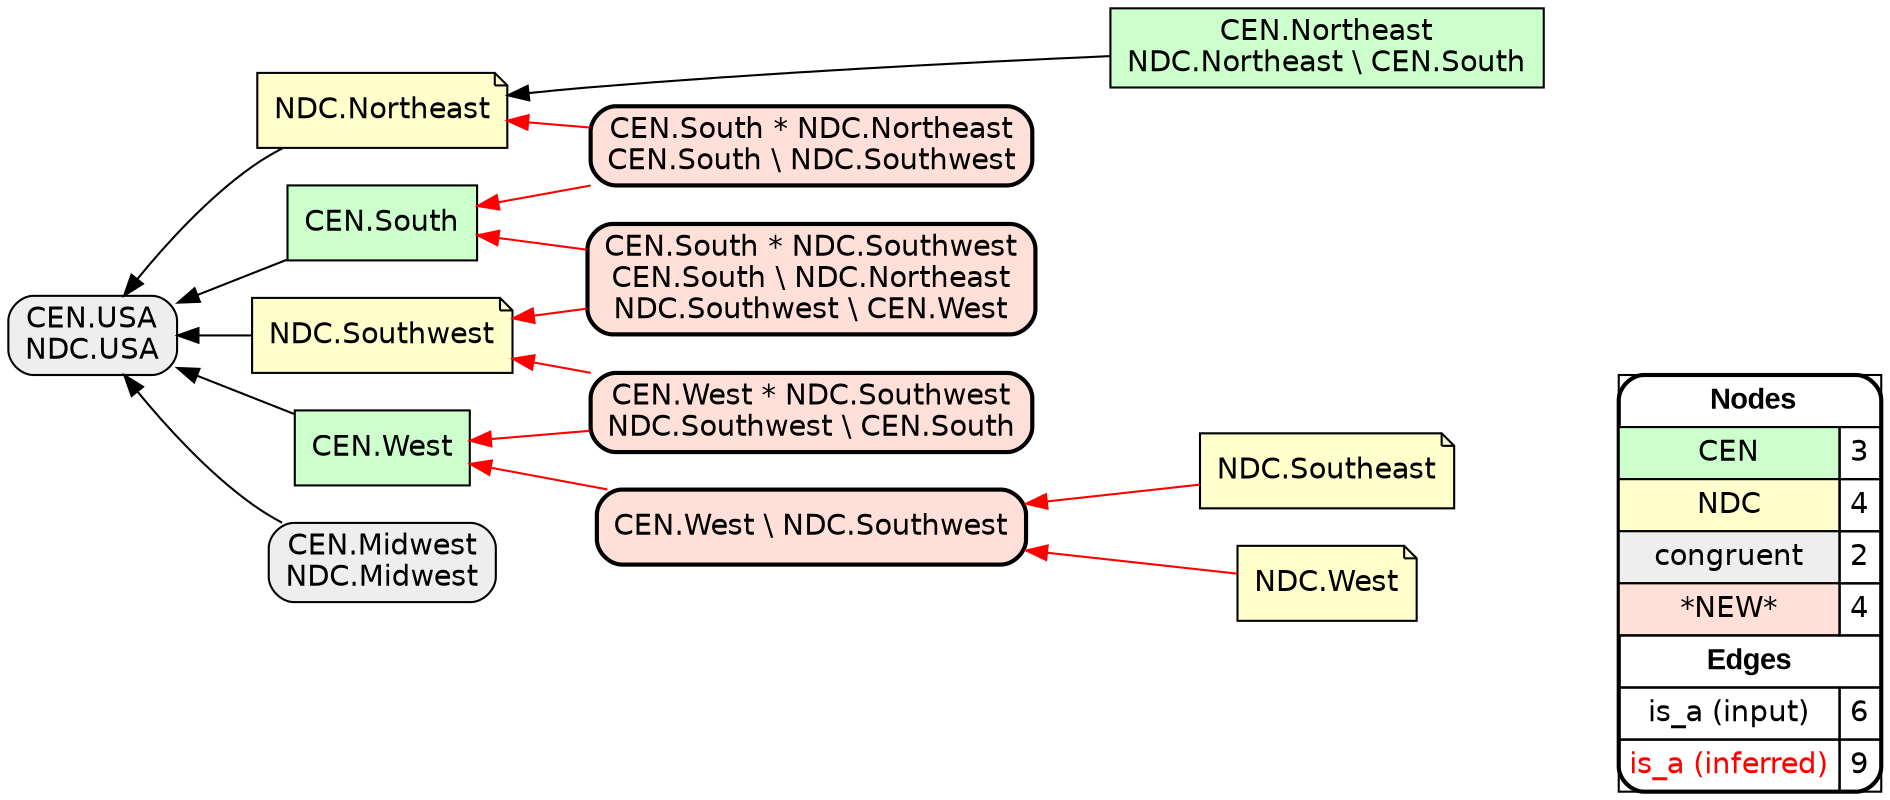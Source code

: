 digraph{
rankdir=RL
node[shape=box style=filled fillcolor="#CCFFCC" fontname="helvetica"] 
"CEN.Northeast\nNDC.Northeast \\ CEN.South"
"CEN.South"
"CEN.West"
node[shape=note style=filled fillcolor="#FFFFCC" fontname="helvetica"] 
"NDC.Northeast"
"NDC.Southwest"
"NDC.Southeast"
"NDC.West"
node[shape=box style="filled,rounded" fillcolor="#EEEEEE" fontname="helvetica"] 
"CEN.Midwest\nNDC.Midwest"
"CEN.USA\nNDC.USA"
node[shape=box style="filled,rounded,bold" fillcolor="#FFE0D8" fontname="helvetica"] 
"CEN.West \\ NDC.Southwest"
"CEN.West * NDC.Southwest\nNDC.Southwest \\ CEN.South"
"CEN.South * NDC.Southwest\nCEN.South \\ NDC.Northeast\nNDC.Southwest \\ CEN.West"
"CEN.South * NDC.Northeast\nCEN.South \\ NDC.Southwest"
edge[arrowhead=normal style=dotted color="#000000" constraint=true penwidth=1]
edge[arrowhead=normal style=solid color="#000000" constraint=true penwidth=1]
"NDC.Northeast" -> "CEN.USA\nNDC.USA"
"CEN.West" -> "CEN.USA\nNDC.USA"
"CEN.Midwest\nNDC.Midwest" -> "CEN.USA\nNDC.USA"
"NDC.Southwest" -> "CEN.USA\nNDC.USA"
"CEN.South" -> "CEN.USA\nNDC.USA"
"CEN.Northeast\nNDC.Northeast \\ CEN.South" -> "NDC.Northeast"
edge[arrowhead=normal style=solid color="#FF0000" constraint=true penwidth=1]
"CEN.South * NDC.Southwest\nCEN.South \\ NDC.Northeast\nNDC.Southwest \\ CEN.West" -> "CEN.South"
"CEN.West \\ NDC.Southwest" -> "CEN.West"
"CEN.West * NDC.Southwest\nNDC.Southwest \\ CEN.South" -> "CEN.West"
"CEN.West * NDC.Southwest\nNDC.Southwest \\ CEN.South" -> "NDC.Southwest"
"CEN.South * NDC.Northeast\nCEN.South \\ NDC.Southwest" -> "CEN.South"
"NDC.Southeast" -> "CEN.West \\ NDC.Southwest"
"NDC.West" -> "CEN.West \\ NDC.Southwest"
"CEN.South * NDC.Northeast\nCEN.South \\ NDC.Southwest" -> "NDC.Northeast"
"CEN.South * NDC.Southwest\nCEN.South \\ NDC.Northeast\nNDC.Southwest \\ CEN.West" -> "NDC.Southwest"
node[shape=box] 
{rank=source Legend [fillcolor= white margin=0 label=< 
 <TABLE BORDER="0" CELLBORDER="1" CELLSPACING="0" CELLPADDING="4"> 
<TR> <TD COLSPAN="2"><font face="Arial Black"> Nodes</font></TD> </TR> 
<TR> 
 <TD bgcolor="#CCFFCC" fontname="helvetica">CEN</TD> 
 <TD>3</TD> 
 </TR> 
<TR> 
 <TD bgcolor="#FFFFCC" fontname="helvetica">NDC</TD> 
 <TD>4</TD> 
 </TR> 
<TR> 
 <TD bgcolor="#EEEEEE" fontname="helvetica">congruent</TD> 
 <TD>2</TD> 
 </TR> 
<TR> 
 <TD bgcolor="#FFE0D8" fontname="helvetica">*NEW*</TD> 
 <TD>4</TD> 
 </TR> 
<TR> <TD COLSPAN="2"><font face = "Arial Black"> Edges </font></TD> </TR> 
<TR> 
 <TD><font color ="#000000">is_a (input)</font></TD><TD>6</TD>
</TR>
<TR> 
 <TD><font color ="#FF0000">is_a (inferred)</font></TD><TD>9</TD>
</TR>
</TABLE> 
 >] } 
}